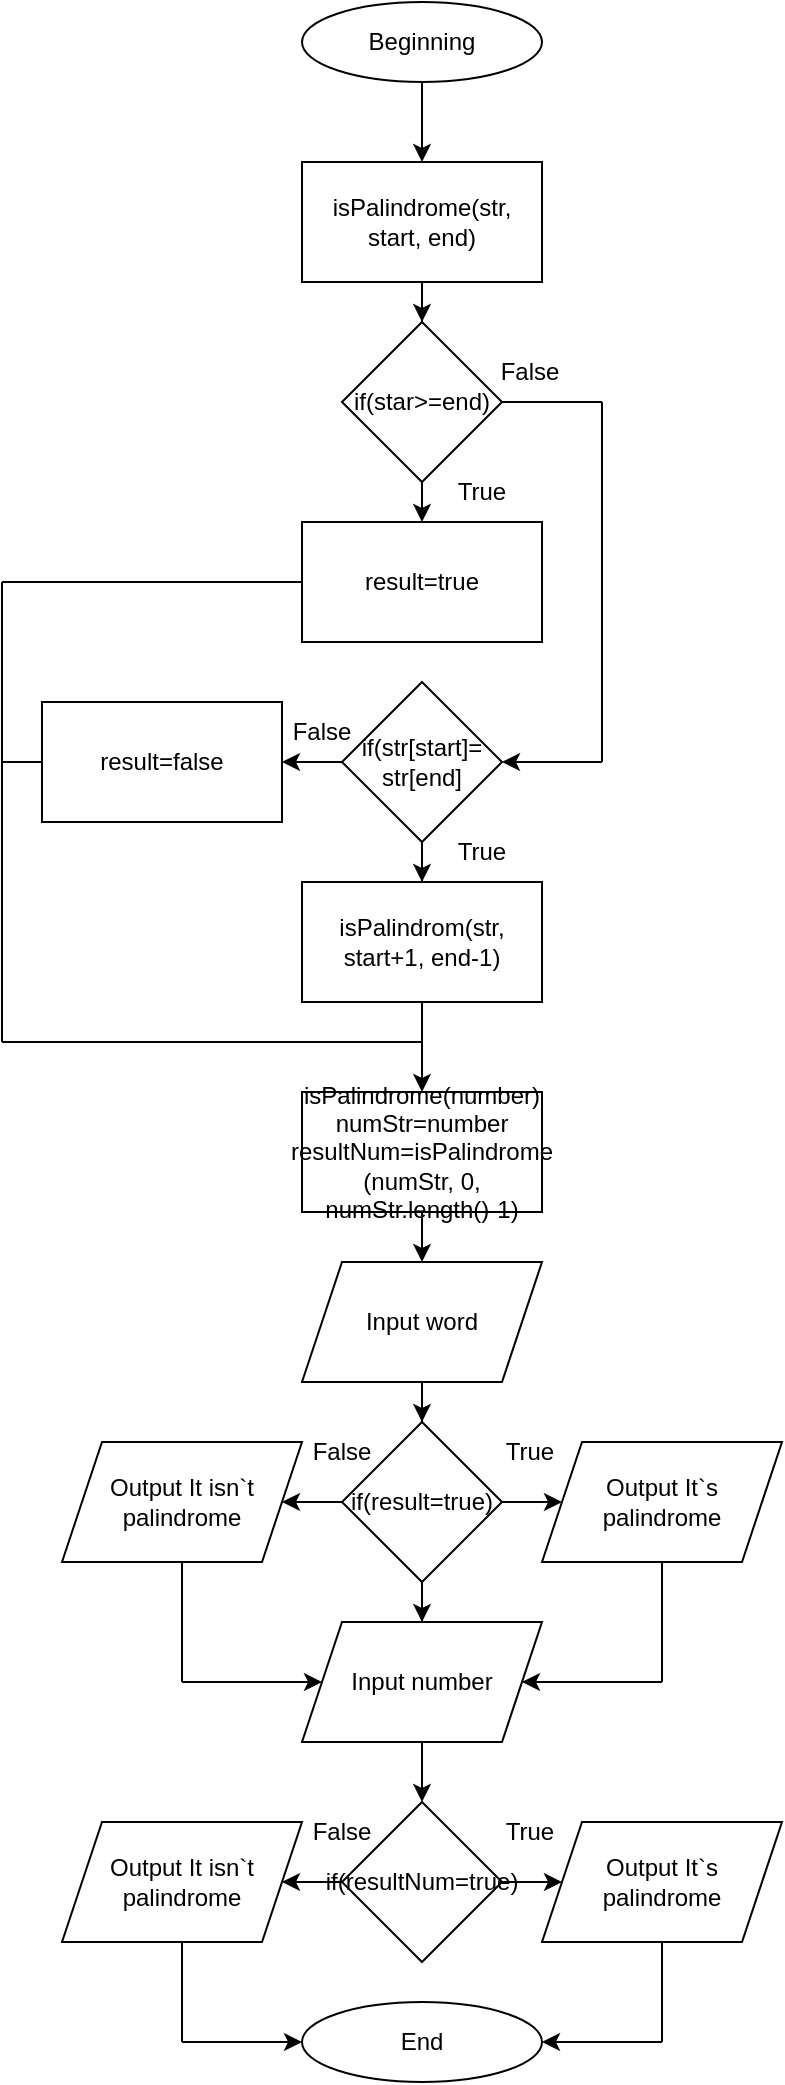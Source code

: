 <mxfile version="22.1.4" type="github">
  <diagram name="Страница — 1" id="sKFgy3j0rgMtSUF3eYnp">
    <mxGraphModel dx="1167" dy="628" grid="1" gridSize="10" guides="1" tooltips="1" connect="1" arrows="1" fold="1" page="1" pageScale="1" pageWidth="827" pageHeight="1169" math="0" shadow="0">
      <root>
        <mxCell id="0" />
        <mxCell id="1" parent="0" />
        <mxCell id="fDsjtQN0lhioBUAaKx7P-9" value="" style="edgeStyle=orthogonalEdgeStyle;rounded=0;orthogonalLoop=1;jettySize=auto;html=1;" edge="1" parent="1" source="fDsjtQN0lhioBUAaKx7P-1" target="fDsjtQN0lhioBUAaKx7P-2">
          <mxGeometry relative="1" as="geometry" />
        </mxCell>
        <mxCell id="fDsjtQN0lhioBUAaKx7P-1" value="Beginning" style="ellipse;whiteSpace=wrap;html=1;" vertex="1" parent="1">
          <mxGeometry x="330" y="40" width="120" height="40" as="geometry" />
        </mxCell>
        <mxCell id="fDsjtQN0lhioBUAaKx7P-10" value="" style="edgeStyle=orthogonalEdgeStyle;rounded=0;orthogonalLoop=1;jettySize=auto;html=1;" edge="1" parent="1" source="fDsjtQN0lhioBUAaKx7P-2" target="fDsjtQN0lhioBUAaKx7P-3">
          <mxGeometry relative="1" as="geometry" />
        </mxCell>
        <mxCell id="fDsjtQN0lhioBUAaKx7P-2" value="isPalindrome(str, start, end)" style="rounded=0;whiteSpace=wrap;html=1;" vertex="1" parent="1">
          <mxGeometry x="330" y="120" width="120" height="60" as="geometry" />
        </mxCell>
        <mxCell id="fDsjtQN0lhioBUAaKx7P-3" value="if(star&amp;gt;=end)" style="rhombus;whiteSpace=wrap;html=1;" vertex="1" parent="1">
          <mxGeometry x="350" y="200" width="80" height="80" as="geometry" />
        </mxCell>
        <mxCell id="fDsjtQN0lhioBUAaKx7P-4" value="result=true" style="rounded=0;whiteSpace=wrap;html=1;" vertex="1" parent="1">
          <mxGeometry x="330" y="300" width="120" height="60" as="geometry" />
        </mxCell>
        <mxCell id="fDsjtQN0lhioBUAaKx7P-17" value="" style="edgeStyle=orthogonalEdgeStyle;rounded=0;orthogonalLoop=1;jettySize=auto;html=1;" edge="1" parent="1" source="fDsjtQN0lhioBUAaKx7P-5" target="fDsjtQN0lhioBUAaKx7P-7">
          <mxGeometry relative="1" as="geometry" />
        </mxCell>
        <mxCell id="fDsjtQN0lhioBUAaKx7P-18" value="" style="edgeStyle=orthogonalEdgeStyle;rounded=0;orthogonalLoop=1;jettySize=auto;html=1;" edge="1" parent="1" source="fDsjtQN0lhioBUAaKx7P-5" target="fDsjtQN0lhioBUAaKx7P-8">
          <mxGeometry relative="1" as="geometry" />
        </mxCell>
        <mxCell id="fDsjtQN0lhioBUAaKx7P-5" value="if(str[start]=&lt;br&gt;str[end]" style="rhombus;whiteSpace=wrap;html=1;" vertex="1" parent="1">
          <mxGeometry x="350" y="380" width="80" height="80" as="geometry" />
        </mxCell>
        <mxCell id="fDsjtQN0lhioBUAaKx7P-24" value="" style="edgeStyle=orthogonalEdgeStyle;rounded=0;orthogonalLoop=1;jettySize=auto;html=1;" edge="1" parent="1" source="fDsjtQN0lhioBUAaKx7P-7" target="fDsjtQN0lhioBUAaKx7P-23">
          <mxGeometry relative="1" as="geometry" />
        </mxCell>
        <mxCell id="fDsjtQN0lhioBUAaKx7P-7" value="isPalindrom(str, start+1, end-1)" style="rounded=0;whiteSpace=wrap;html=1;" vertex="1" parent="1">
          <mxGeometry x="330" y="480" width="120" height="60" as="geometry" />
        </mxCell>
        <mxCell id="fDsjtQN0lhioBUAaKx7P-8" value="result=false" style="rounded=0;whiteSpace=wrap;html=1;" vertex="1" parent="1">
          <mxGeometry x="200" y="390" width="120" height="60" as="geometry" />
        </mxCell>
        <mxCell id="fDsjtQN0lhioBUAaKx7P-12" value="" style="endArrow=classic;html=1;rounded=0;entryX=0.5;entryY=0;entryDx=0;entryDy=0;exitX=0.5;exitY=1;exitDx=0;exitDy=0;" edge="1" parent="1" source="fDsjtQN0lhioBUAaKx7P-3" target="fDsjtQN0lhioBUAaKx7P-4">
          <mxGeometry width="50" height="50" relative="1" as="geometry">
            <mxPoint x="390" y="340" as="sourcePoint" />
            <mxPoint x="440" y="290" as="targetPoint" />
          </mxGeometry>
        </mxCell>
        <mxCell id="fDsjtQN0lhioBUAaKx7P-13" value="" style="endArrow=none;html=1;rounded=0;exitX=0;exitY=0.5;exitDx=0;exitDy=0;" edge="1" parent="1" source="fDsjtQN0lhioBUAaKx7P-4">
          <mxGeometry width="50" height="50" relative="1" as="geometry">
            <mxPoint x="390" y="340" as="sourcePoint" />
            <mxPoint x="180" y="330" as="targetPoint" />
          </mxGeometry>
        </mxCell>
        <mxCell id="fDsjtQN0lhioBUAaKx7P-14" value="" style="endArrow=none;html=1;rounded=0;entryX=1;entryY=0.5;entryDx=0;entryDy=0;" edge="1" parent="1" target="fDsjtQN0lhioBUAaKx7P-3">
          <mxGeometry width="50" height="50" relative="1" as="geometry">
            <mxPoint x="480" y="240" as="sourcePoint" />
            <mxPoint x="440" y="290" as="targetPoint" />
          </mxGeometry>
        </mxCell>
        <mxCell id="fDsjtQN0lhioBUAaKx7P-15" value="" style="endArrow=none;html=1;rounded=0;" edge="1" parent="1">
          <mxGeometry width="50" height="50" relative="1" as="geometry">
            <mxPoint x="480" y="420" as="sourcePoint" />
            <mxPoint x="480" y="240" as="targetPoint" />
          </mxGeometry>
        </mxCell>
        <mxCell id="fDsjtQN0lhioBUAaKx7P-16" value="" style="endArrow=classic;html=1;rounded=0;entryX=1;entryY=0.5;entryDx=0;entryDy=0;" edge="1" parent="1" target="fDsjtQN0lhioBUAaKx7P-5">
          <mxGeometry width="50" height="50" relative="1" as="geometry">
            <mxPoint x="480" y="420" as="sourcePoint" />
            <mxPoint x="440" y="290" as="targetPoint" />
          </mxGeometry>
        </mxCell>
        <mxCell id="fDsjtQN0lhioBUAaKx7P-19" value="" style="endArrow=none;html=1;rounded=0;" edge="1" parent="1">
          <mxGeometry width="50" height="50" relative="1" as="geometry">
            <mxPoint x="180" y="560" as="sourcePoint" />
            <mxPoint x="180" y="330" as="targetPoint" />
          </mxGeometry>
        </mxCell>
        <mxCell id="fDsjtQN0lhioBUAaKx7P-20" value="" style="endArrow=none;html=1;rounded=0;exitX=0;exitY=0.5;exitDx=0;exitDy=0;" edge="1" parent="1" source="fDsjtQN0lhioBUAaKx7P-8">
          <mxGeometry width="50" height="50" relative="1" as="geometry">
            <mxPoint x="390" y="340" as="sourcePoint" />
            <mxPoint x="180" y="420" as="targetPoint" />
          </mxGeometry>
        </mxCell>
        <mxCell id="fDsjtQN0lhioBUAaKx7P-21" value="" style="endArrow=none;html=1;rounded=0;" edge="1" parent="1">
          <mxGeometry width="50" height="50" relative="1" as="geometry">
            <mxPoint x="180" y="560" as="sourcePoint" />
            <mxPoint x="390" y="560" as="targetPoint" />
          </mxGeometry>
        </mxCell>
        <mxCell id="fDsjtQN0lhioBUAaKx7P-27" value="" style="edgeStyle=orthogonalEdgeStyle;rounded=0;orthogonalLoop=1;jettySize=auto;html=1;" edge="1" parent="1" source="fDsjtQN0lhioBUAaKx7P-23">
          <mxGeometry relative="1" as="geometry">
            <mxPoint x="390" y="670" as="targetPoint" />
          </mxGeometry>
        </mxCell>
        <mxCell id="fDsjtQN0lhioBUAaKx7P-23" value="isPalindrome(number)&lt;br&gt;numStr=number&lt;br&gt;resultNum=isPalindrome&lt;br&gt;(numStr, 0, numStr.length()-1)" style="rounded=0;whiteSpace=wrap;html=1;" vertex="1" parent="1">
          <mxGeometry x="330" y="585" width="120" height="60" as="geometry" />
        </mxCell>
        <mxCell id="fDsjtQN0lhioBUAaKx7P-38" value="" style="edgeStyle=orthogonalEdgeStyle;rounded=0;orthogonalLoop=1;jettySize=auto;html=1;" edge="1" parent="1" source="fDsjtQN0lhioBUAaKx7P-28" target="fDsjtQN0lhioBUAaKx7P-29">
          <mxGeometry relative="1" as="geometry" />
        </mxCell>
        <mxCell id="fDsjtQN0lhioBUAaKx7P-28" value="Input word" style="shape=parallelogram;perimeter=parallelogramPerimeter;whiteSpace=wrap;html=1;fixedSize=1;" vertex="1" parent="1">
          <mxGeometry x="330" y="670" width="120" height="60" as="geometry" />
        </mxCell>
        <mxCell id="fDsjtQN0lhioBUAaKx7P-39" value="" style="edgeStyle=orthogonalEdgeStyle;rounded=0;orthogonalLoop=1;jettySize=auto;html=1;" edge="1" parent="1" source="fDsjtQN0lhioBUAaKx7P-29" target="fDsjtQN0lhioBUAaKx7P-31">
          <mxGeometry relative="1" as="geometry" />
        </mxCell>
        <mxCell id="fDsjtQN0lhioBUAaKx7P-41" value="" style="edgeStyle=orthogonalEdgeStyle;rounded=0;orthogonalLoop=1;jettySize=auto;html=1;" edge="1" parent="1" source="fDsjtQN0lhioBUAaKx7P-29" target="fDsjtQN0lhioBUAaKx7P-34">
          <mxGeometry relative="1" as="geometry" />
        </mxCell>
        <mxCell id="fDsjtQN0lhioBUAaKx7P-29" value="if(result=true)" style="rhombus;whiteSpace=wrap;html=1;" vertex="1" parent="1">
          <mxGeometry x="350" y="750" width="80" height="80" as="geometry" />
        </mxCell>
        <mxCell id="fDsjtQN0lhioBUAaKx7P-31" value="Output It`s palindrome" style="shape=parallelogram;perimeter=parallelogramPerimeter;whiteSpace=wrap;html=1;fixedSize=1;" vertex="1" parent="1">
          <mxGeometry x="450" y="760" width="120" height="60" as="geometry" />
        </mxCell>
        <mxCell id="fDsjtQN0lhioBUAaKx7P-32" value="Output It isn`t palindrome" style="shape=parallelogram;perimeter=parallelogramPerimeter;whiteSpace=wrap;html=1;fixedSize=1;" vertex="1" parent="1">
          <mxGeometry x="210" y="760" width="120" height="60" as="geometry" />
        </mxCell>
        <mxCell id="fDsjtQN0lhioBUAaKx7P-33" value="Input number" style="shape=parallelogram;perimeter=parallelogramPerimeter;whiteSpace=wrap;html=1;fixedSize=1;" vertex="1" parent="1">
          <mxGeometry x="330" y="850" width="120" height="60" as="geometry" />
        </mxCell>
        <mxCell id="fDsjtQN0lhioBUAaKx7P-43" value="" style="edgeStyle=orthogonalEdgeStyle;rounded=0;orthogonalLoop=1;jettySize=auto;html=1;" edge="1" parent="1" source="fDsjtQN0lhioBUAaKx7P-34" target="fDsjtQN0lhioBUAaKx7P-35">
          <mxGeometry relative="1" as="geometry" />
        </mxCell>
        <mxCell id="fDsjtQN0lhioBUAaKx7P-34" value="if(resultNum=true)" style="rhombus;whiteSpace=wrap;html=1;" vertex="1" parent="1">
          <mxGeometry x="350" y="940" width="80" height="80" as="geometry" />
        </mxCell>
        <mxCell id="fDsjtQN0lhioBUAaKx7P-35" value="Output It`s palindrome" style="shape=parallelogram;perimeter=parallelogramPerimeter;whiteSpace=wrap;html=1;fixedSize=1;" vertex="1" parent="1">
          <mxGeometry x="450" y="950" width="120" height="60" as="geometry" />
        </mxCell>
        <mxCell id="fDsjtQN0lhioBUAaKx7P-36" value="Output It isn`t palindrome" style="shape=parallelogram;perimeter=parallelogramPerimeter;whiteSpace=wrap;html=1;fixedSize=1;" vertex="1" parent="1">
          <mxGeometry x="210" y="950" width="120" height="60" as="geometry" />
        </mxCell>
        <mxCell id="fDsjtQN0lhioBUAaKx7P-37" value="End" style="ellipse;whiteSpace=wrap;html=1;" vertex="1" parent="1">
          <mxGeometry x="330" y="1040" width="120" height="40" as="geometry" />
        </mxCell>
        <mxCell id="fDsjtQN0lhioBUAaKx7P-40" value="" style="endArrow=classic;html=1;rounded=0;entryX=1;entryY=0.5;entryDx=0;entryDy=0;exitX=0;exitY=0.5;exitDx=0;exitDy=0;" edge="1" parent="1" source="fDsjtQN0lhioBUAaKx7P-29" target="fDsjtQN0lhioBUAaKx7P-32">
          <mxGeometry width="50" height="50" relative="1" as="geometry">
            <mxPoint x="390" y="750" as="sourcePoint" />
            <mxPoint x="440" y="700" as="targetPoint" />
          </mxGeometry>
        </mxCell>
        <mxCell id="fDsjtQN0lhioBUAaKx7P-42" value="" style="endArrow=classic;html=1;rounded=0;entryX=0.5;entryY=0;entryDx=0;entryDy=0;exitX=0.5;exitY=1;exitDx=0;exitDy=0;" edge="1" parent="1" source="fDsjtQN0lhioBUAaKx7P-29" target="fDsjtQN0lhioBUAaKx7P-33">
          <mxGeometry width="50" height="50" relative="1" as="geometry">
            <mxPoint x="390" y="980" as="sourcePoint" />
            <mxPoint x="440" y="930" as="targetPoint" />
          </mxGeometry>
        </mxCell>
        <mxCell id="fDsjtQN0lhioBUAaKx7P-44" value="" style="endArrow=classic;html=1;rounded=0;entryX=1;entryY=0.5;entryDx=0;entryDy=0;" edge="1" parent="1" target="fDsjtQN0lhioBUAaKx7P-36">
          <mxGeometry width="50" height="50" relative="1" as="geometry">
            <mxPoint x="350" y="980" as="sourcePoint" />
            <mxPoint x="440" y="930" as="targetPoint" />
          </mxGeometry>
        </mxCell>
        <mxCell id="fDsjtQN0lhioBUAaKx7P-45" value="" style="endArrow=none;html=1;rounded=0;entryX=0.5;entryY=1;entryDx=0;entryDy=0;" edge="1" parent="1" target="fDsjtQN0lhioBUAaKx7P-31">
          <mxGeometry width="50" height="50" relative="1" as="geometry">
            <mxPoint x="510" y="880" as="sourcePoint" />
            <mxPoint x="440" y="930" as="targetPoint" />
          </mxGeometry>
        </mxCell>
        <mxCell id="fDsjtQN0lhioBUAaKx7P-46" value="" style="endArrow=classic;html=1;rounded=0;entryX=1;entryY=0.5;entryDx=0;entryDy=0;" edge="1" parent="1" target="fDsjtQN0lhioBUAaKx7P-33">
          <mxGeometry width="50" height="50" relative="1" as="geometry">
            <mxPoint x="510" y="880" as="sourcePoint" />
            <mxPoint x="440" y="930" as="targetPoint" />
          </mxGeometry>
        </mxCell>
        <mxCell id="fDsjtQN0lhioBUAaKx7P-47" value="" style="endArrow=none;html=1;rounded=0;entryX=0.5;entryY=1;entryDx=0;entryDy=0;" edge="1" parent="1" target="fDsjtQN0lhioBUAaKx7P-32">
          <mxGeometry width="50" height="50" relative="1" as="geometry">
            <mxPoint x="270" y="880" as="sourcePoint" />
            <mxPoint x="440" y="930" as="targetPoint" />
          </mxGeometry>
        </mxCell>
        <mxCell id="fDsjtQN0lhioBUAaKx7P-48" value="" style="endArrow=classic;html=1;rounded=0;entryX=0;entryY=0.5;entryDx=0;entryDy=0;" edge="1" parent="1" target="fDsjtQN0lhioBUAaKx7P-33">
          <mxGeometry width="50" height="50" relative="1" as="geometry">
            <mxPoint x="270" y="880" as="sourcePoint" />
            <mxPoint x="440" y="930" as="targetPoint" />
          </mxGeometry>
        </mxCell>
        <mxCell id="fDsjtQN0lhioBUAaKx7P-49" value="" style="endArrow=none;html=1;rounded=0;entryX=0.5;entryY=1;entryDx=0;entryDy=0;" edge="1" parent="1" target="fDsjtQN0lhioBUAaKx7P-35">
          <mxGeometry width="50" height="50" relative="1" as="geometry">
            <mxPoint x="510" y="1060" as="sourcePoint" />
            <mxPoint x="440" y="930" as="targetPoint" />
          </mxGeometry>
        </mxCell>
        <mxCell id="fDsjtQN0lhioBUAaKx7P-50" value="" style="endArrow=none;html=1;rounded=0;entryX=0.5;entryY=1;entryDx=0;entryDy=0;" edge="1" parent="1" target="fDsjtQN0lhioBUAaKx7P-36">
          <mxGeometry width="50" height="50" relative="1" as="geometry">
            <mxPoint x="270" y="1060" as="sourcePoint" />
            <mxPoint x="440" y="930" as="targetPoint" />
          </mxGeometry>
        </mxCell>
        <mxCell id="fDsjtQN0lhioBUAaKx7P-51" value="" style="endArrow=classic;html=1;rounded=0;entryX=0;entryY=0.5;entryDx=0;entryDy=0;" edge="1" parent="1" target="fDsjtQN0lhioBUAaKx7P-37">
          <mxGeometry width="50" height="50" relative="1" as="geometry">
            <mxPoint x="270" y="1060" as="sourcePoint" />
            <mxPoint x="440" y="930" as="targetPoint" />
          </mxGeometry>
        </mxCell>
        <mxCell id="fDsjtQN0lhioBUAaKx7P-52" value="" style="endArrow=classic;html=1;rounded=0;entryX=1;entryY=0.5;entryDx=0;entryDy=0;" edge="1" parent="1" target="fDsjtQN0lhioBUAaKx7P-37">
          <mxGeometry width="50" height="50" relative="1" as="geometry">
            <mxPoint x="510" y="1060" as="sourcePoint" />
            <mxPoint x="440" y="930" as="targetPoint" />
          </mxGeometry>
        </mxCell>
        <mxCell id="fDsjtQN0lhioBUAaKx7P-53" value="True" style="text;html=1;strokeColor=none;fillColor=none;align=center;verticalAlign=middle;whiteSpace=wrap;rounded=0;" vertex="1" parent="1">
          <mxGeometry x="390" y="270" width="60" height="30" as="geometry" />
        </mxCell>
        <mxCell id="fDsjtQN0lhioBUAaKx7P-54" value="True" style="text;html=1;strokeColor=none;fillColor=none;align=center;verticalAlign=middle;whiteSpace=wrap;rounded=0;" vertex="1" parent="1">
          <mxGeometry x="390" y="450" width="60" height="30" as="geometry" />
        </mxCell>
        <mxCell id="fDsjtQN0lhioBUAaKx7P-55" value="True" style="text;html=1;strokeColor=none;fillColor=none;align=center;verticalAlign=middle;whiteSpace=wrap;rounded=0;" vertex="1" parent="1">
          <mxGeometry x="414" y="750" width="60" height="30" as="geometry" />
        </mxCell>
        <mxCell id="fDsjtQN0lhioBUAaKx7P-56" value="True" style="text;html=1;strokeColor=none;fillColor=none;align=center;verticalAlign=middle;whiteSpace=wrap;rounded=0;" vertex="1" parent="1">
          <mxGeometry x="414" y="940" width="60" height="30" as="geometry" />
        </mxCell>
        <mxCell id="fDsjtQN0lhioBUAaKx7P-57" value="False" style="text;html=1;strokeColor=none;fillColor=none;align=center;verticalAlign=middle;whiteSpace=wrap;rounded=0;" vertex="1" parent="1">
          <mxGeometry x="320" y="750" width="60" height="30" as="geometry" />
        </mxCell>
        <mxCell id="fDsjtQN0lhioBUAaKx7P-58" value="False" style="text;html=1;strokeColor=none;fillColor=none;align=center;verticalAlign=middle;whiteSpace=wrap;rounded=0;" vertex="1" parent="1">
          <mxGeometry x="320" y="940" width="60" height="30" as="geometry" />
        </mxCell>
        <mxCell id="fDsjtQN0lhioBUAaKx7P-59" value="False" style="text;html=1;strokeColor=none;fillColor=none;align=center;verticalAlign=middle;whiteSpace=wrap;rounded=0;" vertex="1" parent="1">
          <mxGeometry x="414" y="210" width="60" height="30" as="geometry" />
        </mxCell>
        <mxCell id="fDsjtQN0lhioBUAaKx7P-60" value="False" style="text;html=1;strokeColor=none;fillColor=none;align=center;verticalAlign=middle;whiteSpace=wrap;rounded=0;" vertex="1" parent="1">
          <mxGeometry x="310" y="390" width="60" height="30" as="geometry" />
        </mxCell>
      </root>
    </mxGraphModel>
  </diagram>
</mxfile>
